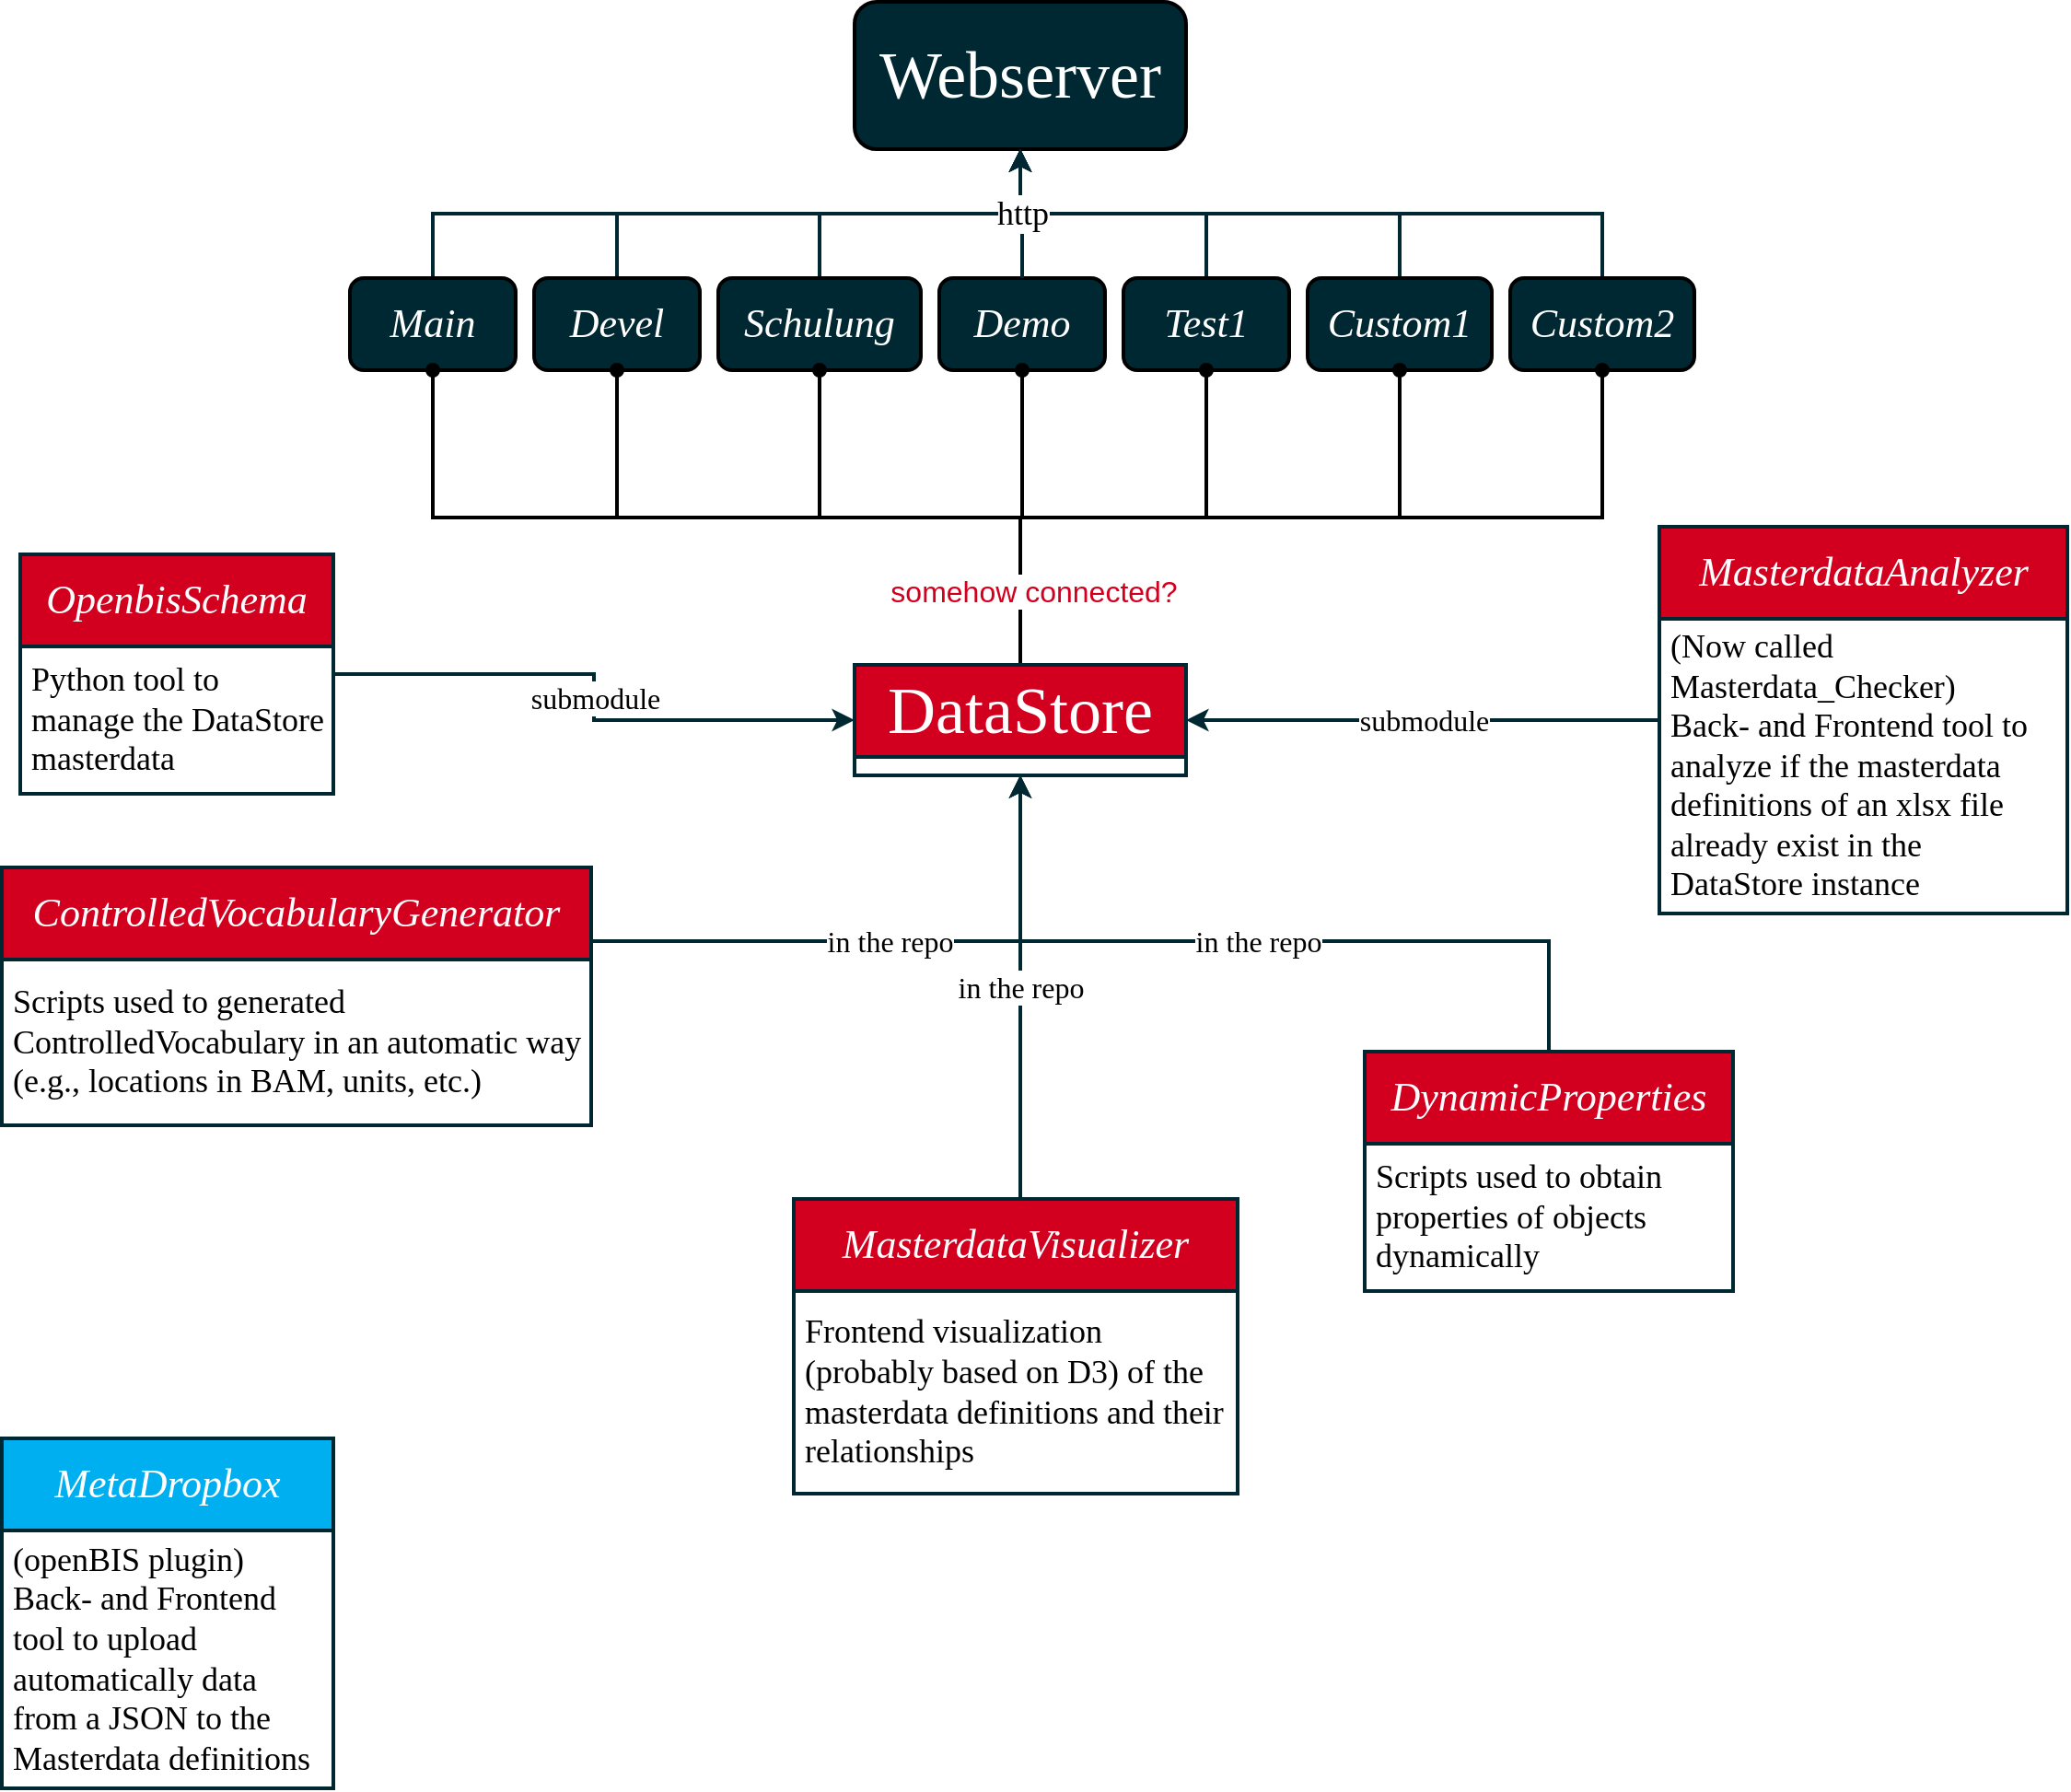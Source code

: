 <mxfile version="24.8.6">
  <diagram id="C5RBs43oDa-KdzZeNtuy" name="Page-1">
    <mxGraphModel dx="2022" dy="743" grid="1" gridSize="10" guides="1" tooltips="1" connect="1" arrows="1" fold="1" page="1" pageScale="1" pageWidth="827" pageHeight="1169" math="0" shadow="0">
      <root>
        <mxCell id="WIyWlLk6GJQsqaUBKTNV-0" />
        <mxCell id="WIyWlLk6GJQsqaUBKTNV-1" parent="WIyWlLk6GJQsqaUBKTNV-0" />
        <mxCell id="n2oDj2GFMUZe_3VKMbaY-55" value="&lt;span style=&quot;font-family: Klavika; font-size: 16px;&quot;&gt;in the repo&lt;/span&gt;" style="edgeStyle=orthogonalEdgeStyle;rounded=0;orthogonalLoop=1;jettySize=auto;html=1;strokeColor=#002832;strokeWidth=2;" edge="1" parent="WIyWlLk6GJQsqaUBKTNV-1" source="n2oDj2GFMUZe_3VKMbaY-38" target="n2oDj2GFMUZe_3VKMbaY-22">
          <mxGeometry relative="1" as="geometry">
            <Array as="points">
              <mxPoint x="413" y="620" />
              <mxPoint x="413" y="620" />
            </Array>
          </mxGeometry>
        </mxCell>
        <mxCell id="n2oDj2GFMUZe_3VKMbaY-56" value="&lt;font face=&quot;Klavika&quot;&gt;&lt;span style=&quot;font-size: 16px;&quot;&gt;submodule&lt;/span&gt;&lt;/font&gt;" style="edgeStyle=orthogonalEdgeStyle;rounded=0;orthogonalLoop=1;jettySize=auto;html=1;strokeColor=#002832;strokeWidth=2;" edge="1" parent="WIyWlLk6GJQsqaUBKTNV-1" source="n2oDj2GFMUZe_3VKMbaY-40" target="n2oDj2GFMUZe_3VKMbaY-22">
          <mxGeometry relative="1" as="geometry" />
        </mxCell>
        <mxCell id="n2oDj2GFMUZe_3VKMbaY-57" value="&lt;span style=&quot;font-family: Klavika; font-size: 16px;&quot;&gt;in the repo&lt;/span&gt;" style="edgeStyle=orthogonalEdgeStyle;rounded=0;orthogonalLoop=1;jettySize=auto;html=1;strokeColor=#002832;strokeWidth=2;" edge="1" parent="WIyWlLk6GJQsqaUBKTNV-1" source="n2oDj2GFMUZe_3VKMbaY-42" target="n2oDj2GFMUZe_3VKMbaY-22">
          <mxGeometry relative="1" as="geometry">
            <Array as="points">
              <mxPoint x="413" y="520" />
            </Array>
          </mxGeometry>
        </mxCell>
        <mxCell id="n2oDj2GFMUZe_3VKMbaY-52" value="&lt;font style=&quot;font-size: 16px;&quot; face=&quot;Klavika&quot;&gt;submodule&lt;/font&gt;" style="edgeStyle=orthogonalEdgeStyle;rounded=0;orthogonalLoop=1;jettySize=auto;html=1;strokeColor=#002832;strokeWidth=2;" edge="1" parent="WIyWlLk6GJQsqaUBKTNV-1" source="n2oDj2GFMUZe_3VKMbaY-29" target="n2oDj2GFMUZe_3VKMbaY-22">
          <mxGeometry relative="1" as="geometry" />
        </mxCell>
        <mxCell id="n2oDj2GFMUZe_3VKMbaY-0" value="Webserver" style="rounded=1;whiteSpace=wrap;html=1;fontFamily=Klavika;fontSize=36;fillColor=#002832;fontColor=#FFFFFF;strokeWidth=2;" vertex="1" parent="WIyWlLk6GJQsqaUBKTNV-1">
          <mxGeometry x="323" y="10" width="180" height="80" as="geometry" />
        </mxCell>
        <mxCell id="n2oDj2GFMUZe_3VKMbaY-9" value="" style="edgeStyle=orthogonalEdgeStyle;rounded=0;orthogonalLoop=1;jettySize=auto;html=1;exitX=0.5;exitY=0;exitDx=0;exitDy=0;strokeColor=#002832;strokeWidth=2;" edge="1" parent="WIyWlLk6GJQsqaUBKTNV-1" source="n2oDj2GFMUZe_3VKMbaY-1" target="n2oDj2GFMUZe_3VKMbaY-0">
          <mxGeometry relative="1" as="geometry" />
        </mxCell>
        <mxCell id="n2oDj2GFMUZe_3VKMbaY-1" value="&lt;i style=&quot;font-size: 22px;&quot;&gt;&lt;font style=&quot;font-size: 22px;&quot;&gt;Main&lt;/font&gt;&lt;/i&gt;" style="rounded=1;whiteSpace=wrap;html=1;fontFamily=Klavika;fontSize=22;fillColor=#002832;fontColor=#FFFFFF;strokeWidth=2;" vertex="1" parent="WIyWlLk6GJQsqaUBKTNV-1">
          <mxGeometry x="49" y="160" width="90" height="50" as="geometry" />
        </mxCell>
        <mxCell id="n2oDj2GFMUZe_3VKMbaY-10" style="edgeStyle=orthogonalEdgeStyle;rounded=0;orthogonalLoop=1;jettySize=auto;html=1;exitX=0.5;exitY=0;exitDx=0;exitDy=0;strokeColor=#002832;strokeWidth=2;" edge="1" parent="WIyWlLk6GJQsqaUBKTNV-1" source="n2oDj2GFMUZe_3VKMbaY-2" target="n2oDj2GFMUZe_3VKMbaY-0">
          <mxGeometry relative="1" as="geometry" />
        </mxCell>
        <mxCell id="n2oDj2GFMUZe_3VKMbaY-2" value="&lt;i&gt;Devel&lt;/i&gt;" style="rounded=1;whiteSpace=wrap;html=1;fontFamily=Klavika;fontSize=22;fillColor=#002832;fontColor=#FFFFFF;strokeWidth=2;" vertex="1" parent="WIyWlLk6GJQsqaUBKTNV-1">
          <mxGeometry x="149" y="160" width="90" height="50" as="geometry" />
        </mxCell>
        <mxCell id="n2oDj2GFMUZe_3VKMbaY-11" style="edgeStyle=orthogonalEdgeStyle;rounded=0;orthogonalLoop=1;jettySize=auto;html=1;exitX=0.5;exitY=0;exitDx=0;exitDy=0;strokeColor=#002832;strokeWidth=2;" edge="1" parent="WIyWlLk6GJQsqaUBKTNV-1" source="n2oDj2GFMUZe_3VKMbaY-3" target="n2oDj2GFMUZe_3VKMbaY-0">
          <mxGeometry relative="1" as="geometry" />
        </mxCell>
        <mxCell id="n2oDj2GFMUZe_3VKMbaY-3" value="&lt;i&gt;Schulung&lt;/i&gt;" style="rounded=1;whiteSpace=wrap;html=1;fontFamily=Klavika;fontSize=22;fillColor=#002832;fontColor=#FFFFFF;strokeWidth=2;" vertex="1" parent="WIyWlLk6GJQsqaUBKTNV-1">
          <mxGeometry x="249" y="160" width="110" height="50" as="geometry" />
        </mxCell>
        <mxCell id="n2oDj2GFMUZe_3VKMbaY-4" value="&lt;i&gt;Demo&lt;/i&gt;" style="rounded=1;whiteSpace=wrap;html=1;fontFamily=Klavika;fontSize=22;fillColor=#002832;fontColor=#FFFFFF;strokeWidth=2;" vertex="1" parent="WIyWlLk6GJQsqaUBKTNV-1">
          <mxGeometry x="369" y="160" width="90" height="50" as="geometry" />
        </mxCell>
        <mxCell id="n2oDj2GFMUZe_3VKMbaY-13" style="edgeStyle=orthogonalEdgeStyle;rounded=0;orthogonalLoop=1;jettySize=auto;html=1;exitX=0.5;exitY=0;exitDx=0;exitDy=0;strokeColor=#002832;strokeWidth=2;" edge="1" parent="WIyWlLk6GJQsqaUBKTNV-1" source="n2oDj2GFMUZe_3VKMbaY-5" target="n2oDj2GFMUZe_3VKMbaY-0">
          <mxGeometry relative="1" as="geometry" />
        </mxCell>
        <mxCell id="n2oDj2GFMUZe_3VKMbaY-5" value="&lt;i&gt;Test1&lt;/i&gt;" style="rounded=1;whiteSpace=wrap;html=1;fontFamily=Klavika;fontSize=22;fillColor=#002832;fontColor=#FFFFFF;strokeWidth=2;" vertex="1" parent="WIyWlLk6GJQsqaUBKTNV-1">
          <mxGeometry x="469" y="160" width="90" height="50" as="geometry" />
        </mxCell>
        <mxCell id="n2oDj2GFMUZe_3VKMbaY-14" style="edgeStyle=orthogonalEdgeStyle;rounded=0;orthogonalLoop=1;jettySize=auto;html=1;exitX=0.5;exitY=0;exitDx=0;exitDy=0;strokeColor=#002832;strokeWidth=2;" edge="1" parent="WIyWlLk6GJQsqaUBKTNV-1" source="n2oDj2GFMUZe_3VKMbaY-6" target="n2oDj2GFMUZe_3VKMbaY-0">
          <mxGeometry relative="1" as="geometry" />
        </mxCell>
        <mxCell id="n2oDj2GFMUZe_3VKMbaY-6" value="&lt;i&gt;Custom1&lt;/i&gt;" style="rounded=1;whiteSpace=wrap;html=1;fontFamily=Klavika;fontSize=22;fillColor=#002832;fontColor=#FFFFFF;strokeWidth=2;" vertex="1" parent="WIyWlLk6GJQsqaUBKTNV-1">
          <mxGeometry x="569" y="160" width="100" height="50" as="geometry" />
        </mxCell>
        <mxCell id="n2oDj2GFMUZe_3VKMbaY-15" style="edgeStyle=orthogonalEdgeStyle;rounded=0;orthogonalLoop=1;jettySize=auto;html=1;exitX=0.5;exitY=0;exitDx=0;exitDy=0;strokeColor=#002832;strokeWidth=2;" edge="1" parent="WIyWlLk6GJQsqaUBKTNV-1" source="n2oDj2GFMUZe_3VKMbaY-7" target="n2oDj2GFMUZe_3VKMbaY-0">
          <mxGeometry relative="1" as="geometry" />
        </mxCell>
        <mxCell id="n2oDj2GFMUZe_3VKMbaY-7" value="&lt;i&gt;Custom2&lt;/i&gt;" style="rounded=1;whiteSpace=wrap;html=1;fontFamily=Klavika;fontSize=22;fillColor=#002832;fontColor=#FFFFFF;strokeWidth=2;" vertex="1" parent="WIyWlLk6GJQsqaUBKTNV-1">
          <mxGeometry x="679" y="160" width="100" height="50" as="geometry" />
        </mxCell>
        <mxCell id="n2oDj2GFMUZe_3VKMbaY-12" value="&lt;font style=&quot;font-size: 18px;&quot; face=&quot;Klavika&quot;&gt;http&lt;/font&gt;" style="edgeStyle=orthogonalEdgeStyle;rounded=0;orthogonalLoop=1;jettySize=auto;html=1;exitX=0.5;exitY=0;exitDx=0;exitDy=0;strokeColor=#002832;strokeWidth=2;" edge="1" parent="WIyWlLk6GJQsqaUBKTNV-1" source="n2oDj2GFMUZe_3VKMbaY-4" target="n2oDj2GFMUZe_3VKMbaY-0">
          <mxGeometry relative="1" as="geometry" />
        </mxCell>
        <mxCell id="n2oDj2GFMUZe_3VKMbaY-61" style="edgeStyle=orthogonalEdgeStyle;rounded=0;orthogonalLoop=1;jettySize=auto;html=1;exitX=0.5;exitY=0;exitDx=0;exitDy=0;endArrow=oval;endFill=1;strokeWidth=2;" edge="1" parent="WIyWlLk6GJQsqaUBKTNV-1" source="n2oDj2GFMUZe_3VKMbaY-22" target="n2oDj2GFMUZe_3VKMbaY-1">
          <mxGeometry relative="1" as="geometry" />
        </mxCell>
        <mxCell id="n2oDj2GFMUZe_3VKMbaY-62" style="edgeStyle=orthogonalEdgeStyle;rounded=0;orthogonalLoop=1;jettySize=auto;html=1;exitX=0.5;exitY=0;exitDx=0;exitDy=0;strokeWidth=2;endArrow=oval;endFill=1;" edge="1" parent="WIyWlLk6GJQsqaUBKTNV-1" source="n2oDj2GFMUZe_3VKMbaY-22" target="n2oDj2GFMUZe_3VKMbaY-2">
          <mxGeometry relative="1" as="geometry" />
        </mxCell>
        <mxCell id="n2oDj2GFMUZe_3VKMbaY-63" style="edgeStyle=orthogonalEdgeStyle;rounded=0;orthogonalLoop=1;jettySize=auto;html=1;exitX=0.5;exitY=0;exitDx=0;exitDy=0;strokeWidth=2;endArrow=oval;endFill=1;" edge="1" parent="WIyWlLk6GJQsqaUBKTNV-1" source="n2oDj2GFMUZe_3VKMbaY-22" target="n2oDj2GFMUZe_3VKMbaY-3">
          <mxGeometry relative="1" as="geometry" />
        </mxCell>
        <mxCell id="n2oDj2GFMUZe_3VKMbaY-64" style="edgeStyle=orthogonalEdgeStyle;rounded=0;orthogonalLoop=1;jettySize=auto;html=1;exitX=0.5;exitY=0;exitDx=0;exitDy=0;strokeWidth=2;endArrow=oval;endFill=1;" edge="1" parent="WIyWlLk6GJQsqaUBKTNV-1" source="n2oDj2GFMUZe_3VKMbaY-22" target="n2oDj2GFMUZe_3VKMbaY-4">
          <mxGeometry relative="1" as="geometry" />
        </mxCell>
        <mxCell id="n2oDj2GFMUZe_3VKMbaY-65" style="edgeStyle=orthogonalEdgeStyle;rounded=0;orthogonalLoop=1;jettySize=auto;html=1;exitX=0.5;exitY=0;exitDx=0;exitDy=0;strokeWidth=2;endArrow=oval;endFill=1;" edge="1" parent="WIyWlLk6GJQsqaUBKTNV-1" source="n2oDj2GFMUZe_3VKMbaY-22" target="n2oDj2GFMUZe_3VKMbaY-5">
          <mxGeometry relative="1" as="geometry" />
        </mxCell>
        <mxCell id="n2oDj2GFMUZe_3VKMbaY-66" style="edgeStyle=orthogonalEdgeStyle;rounded=0;orthogonalLoop=1;jettySize=auto;html=1;exitX=0.5;exitY=0;exitDx=0;exitDy=0;strokeWidth=2;endArrow=oval;endFill=1;" edge="1" parent="WIyWlLk6GJQsqaUBKTNV-1" source="n2oDj2GFMUZe_3VKMbaY-22" target="n2oDj2GFMUZe_3VKMbaY-6">
          <mxGeometry relative="1" as="geometry" />
        </mxCell>
        <mxCell id="n2oDj2GFMUZe_3VKMbaY-67" value="&lt;font color=&quot;#d2001e&quot; style=&quot;font-size: 16px;&quot;&gt;somehow connected?&lt;/font&gt;" style="edgeStyle=orthogonalEdgeStyle;rounded=0;orthogonalLoop=1;jettySize=auto;html=1;exitX=0.5;exitY=0;exitDx=0;exitDy=0;strokeWidth=2;endArrow=oval;endFill=1;" edge="1" parent="WIyWlLk6GJQsqaUBKTNV-1" source="n2oDj2GFMUZe_3VKMbaY-22" target="n2oDj2GFMUZe_3VKMbaY-7">
          <mxGeometry x="-0.832" y="-7" relative="1" as="geometry">
            <mxPoint as="offset" />
          </mxGeometry>
        </mxCell>
        <mxCell id="n2oDj2GFMUZe_3VKMbaY-22" value="DataStore" style="swimlane;fontStyle=0;childLayout=stackLayout;horizontal=1;startSize=50;horizontalStack=0;resizeParent=1;resizeParentMax=0;resizeLast=0;collapsible=1;marginBottom=0;whiteSpace=wrap;html=1;fontFamily=Klavika;fillColor=#D2001E;strokeColor=#002832;strokeWidth=2;fontColor=#FFFFFF;fontSize=36;" vertex="1" collapsed="1" parent="WIyWlLk6GJQsqaUBKTNV-1">
          <mxGeometry x="323" y="370" width="180" height="60" as="geometry">
            <mxRectangle x="249" y="270" width="281" height="130" as="alternateBounds" />
          </mxGeometry>
        </mxCell>
        <mxCell id="n2oDj2GFMUZe_3VKMbaY-36" value="MetaDropbox" style="swimlane;fontStyle=2;childLayout=stackLayout;horizontal=1;startSize=50;horizontalStack=0;resizeParent=1;resizeParentMax=0;resizeLast=0;collapsible=1;marginBottom=0;whiteSpace=wrap;html=1;fontFamily=Klavika;fillColor=#00AFF0;strokeColor=#002832;strokeWidth=2;fontColor=#FFFFFF;fontSize=22;" vertex="1" parent="WIyWlLk6GJQsqaUBKTNV-1">
          <mxGeometry x="-140" y="790" width="180" height="190" as="geometry" />
        </mxCell>
        <mxCell id="n2oDj2GFMUZe_3VKMbaY-37" value="(openBIS plugin)&lt;div&gt;Back- and Frontend tool to upload automatically data from a JSON to the Masterdata definitions&lt;/div&gt;" style="text;strokeColor=#002832;fillColor=default;align=left;verticalAlign=middle;spacingLeft=4;spacingRight=4;overflow=hidden;points=[[0,0.5],[1,0.5]];portConstraint=eastwest;rotatable=0;whiteSpace=wrap;html=1;fontFamily=Klavika;fontSize=18;strokeWidth=2;" vertex="1" parent="n2oDj2GFMUZe_3VKMbaY-36">
          <mxGeometry y="50" width="180" height="140" as="geometry" />
        </mxCell>
        <mxCell id="n2oDj2GFMUZe_3VKMbaY-38" value="MasterdataVisualizer" style="swimlane;fontStyle=2;childLayout=stackLayout;horizontal=1;startSize=50;horizontalStack=0;resizeParent=1;resizeParentMax=0;resizeLast=0;collapsible=1;marginBottom=0;whiteSpace=wrap;html=1;fontFamily=Klavika;fillColor=#D2001E;strokeColor=#002832;strokeWidth=2;fontColor=#FFFFFF;fontSize=22;" vertex="1" parent="WIyWlLk6GJQsqaUBKTNV-1">
          <mxGeometry x="290" y="660" width="241" height="160" as="geometry" />
        </mxCell>
        <mxCell id="n2oDj2GFMUZe_3VKMbaY-39" value="Frontend visualization (probably based on D3) of the masterdata definitions and their relationships" style="text;strokeColor=#002832;fillColor=default;align=left;verticalAlign=middle;spacingLeft=4;spacingRight=4;overflow=hidden;points=[[0,0.5],[1,0.5]];portConstraint=eastwest;rotatable=0;whiteSpace=wrap;html=1;fontFamily=Klavika;fontSize=18;strokeWidth=2;" vertex="1" parent="n2oDj2GFMUZe_3VKMbaY-38">
          <mxGeometry y="50" width="241" height="110" as="geometry" />
        </mxCell>
        <mxCell id="n2oDj2GFMUZe_3VKMbaY-40" value="MasterdataAnalyzer" style="swimlane;fontStyle=2;childLayout=stackLayout;horizontal=1;startSize=50;horizontalStack=0;resizeParent=1;resizeParentMax=0;resizeLast=0;collapsible=1;marginBottom=0;whiteSpace=wrap;html=1;fontFamily=Klavika;fillColor=#D2001E;strokeColor=#002832;strokeWidth=2;fontColor=#FFFFFF;fontSize=22;" vertex="1" parent="WIyWlLk6GJQsqaUBKTNV-1">
          <mxGeometry x="760" y="295" width="221.5" height="210" as="geometry" />
        </mxCell>
        <mxCell id="n2oDj2GFMUZe_3VKMbaY-41" value="(Now called Masterdata_Checker)&lt;div&gt;Back- and Frontend tool to analyze if the masterdata definitions of an xlsx file already exist in the DataStore instance&lt;/div&gt;" style="text;strokeColor=#002832;fillColor=default;align=left;verticalAlign=middle;spacingLeft=4;spacingRight=4;overflow=hidden;points=[[0,0.5],[1,0.5]];portConstraint=eastwest;rotatable=0;whiteSpace=wrap;html=1;fontFamily=Klavika;fontSize=18;strokeWidth=2;" vertex="1" parent="n2oDj2GFMUZe_3VKMbaY-40">
          <mxGeometry y="50" width="221.5" height="160" as="geometry" />
        </mxCell>
        <mxCell id="n2oDj2GFMUZe_3VKMbaY-42" value="ControlledVocabularyGenerator" style="swimlane;fontStyle=2;childLayout=stackLayout;horizontal=1;startSize=50;horizontalStack=0;resizeParent=1;resizeParentMax=0;resizeLast=0;collapsible=1;marginBottom=0;whiteSpace=wrap;html=1;fontFamily=Klavika;fillColor=#D2001E;strokeColor=#002832;strokeWidth=2;fontColor=#FFFFFF;fontSize=22;" vertex="1" parent="WIyWlLk6GJQsqaUBKTNV-1">
          <mxGeometry x="-140" y="480" width="320" height="140" as="geometry" />
        </mxCell>
        <mxCell id="n2oDj2GFMUZe_3VKMbaY-43" value="Scripts used to generated ControlledVocabulary in an automatic way (e.g., locations in BAM, units, etc.)" style="text;strokeColor=#002832;fillColor=default;align=left;verticalAlign=middle;spacingLeft=4;spacingRight=4;overflow=hidden;points=[[0,0.5],[1,0.5]];portConstraint=eastwest;rotatable=0;whiteSpace=wrap;html=1;fontFamily=Klavika;fontSize=18;strokeWidth=2;" vertex="1" parent="n2oDj2GFMUZe_3VKMbaY-42">
          <mxGeometry y="50" width="320" height="90" as="geometry" />
        </mxCell>
        <mxCell id="n2oDj2GFMUZe_3VKMbaY-68" value="&lt;font face=&quot;Klavika&quot; style=&quot;font-size: 16px;&quot;&gt;in the repo&lt;/font&gt;" style="edgeStyle=orthogonalEdgeStyle;rounded=0;orthogonalLoop=1;jettySize=auto;html=1;strokeWidth=2;strokeColor=#002832;" edge="1" parent="WIyWlLk6GJQsqaUBKTNV-1" source="n2oDj2GFMUZe_3VKMbaY-44" target="n2oDj2GFMUZe_3VKMbaY-22">
          <mxGeometry relative="1" as="geometry">
            <Array as="points">
              <mxPoint x="700" y="520" />
              <mxPoint x="413" y="520" />
            </Array>
          </mxGeometry>
        </mxCell>
        <mxCell id="n2oDj2GFMUZe_3VKMbaY-44" value="DynamicProperties" style="swimlane;fontStyle=2;childLayout=stackLayout;horizontal=1;startSize=50;horizontalStack=0;resizeParent=1;resizeParentMax=0;resizeLast=0;collapsible=1;marginBottom=0;whiteSpace=wrap;html=1;fontFamily=Klavika;fillColor=#D2001E;strokeColor=#002832;strokeWidth=2;fontColor=#FFFFFF;fontSize=22;" vertex="1" parent="WIyWlLk6GJQsqaUBKTNV-1">
          <mxGeometry x="600" y="580" width="200" height="130" as="geometry" />
        </mxCell>
        <mxCell id="n2oDj2GFMUZe_3VKMbaY-45" value="Scripts used to obtain properties of objects dynamically" style="text;strokeColor=#002832;fillColor=default;align=left;verticalAlign=middle;spacingLeft=4;spacingRight=4;overflow=hidden;points=[[0,0.5],[1,0.5]];portConstraint=eastwest;rotatable=0;whiteSpace=wrap;html=1;fontFamily=Klavika;fontSize=18;strokeWidth=2;" vertex="1" parent="n2oDj2GFMUZe_3VKMbaY-44">
          <mxGeometry y="50" width="200" height="80" as="geometry" />
        </mxCell>
        <mxCell id="n2oDj2GFMUZe_3VKMbaY-29" value="OpenbisSchema" style="swimlane;fontStyle=2;childLayout=stackLayout;horizontal=1;startSize=50;horizontalStack=0;resizeParent=1;resizeParentMax=0;resizeLast=0;collapsible=1;marginBottom=0;whiteSpace=wrap;html=1;fontFamily=Klavika;fillColor=#D2001E;strokeColor=#002832;strokeWidth=2;fontColor=#FFFFFF;fontSize=22;" vertex="1" parent="WIyWlLk6GJQsqaUBKTNV-1">
          <mxGeometry x="-130" y="310" width="170" height="130" as="geometry">
            <mxRectangle x="-90" y="400" width="180" height="50" as="alternateBounds" />
          </mxGeometry>
        </mxCell>
        <mxCell id="n2oDj2GFMUZe_3VKMbaY-30" value="Python tool to manage the DataStore masterdata" style="text;align=left;verticalAlign=middle;spacingLeft=4;spacingRight=4;overflow=hidden;points=[[0,0.5],[1,0.5]];portConstraint=eastwest;rotatable=0;whiteSpace=wrap;html=1;fontFamily=Klavika;fontSize=18;fillColor=default;strokeColor=#002832;strokeWidth=2;" vertex="1" parent="n2oDj2GFMUZe_3VKMbaY-29">
          <mxGeometry y="50" width="170" height="80" as="geometry" />
        </mxCell>
      </root>
    </mxGraphModel>
  </diagram>
</mxfile>
